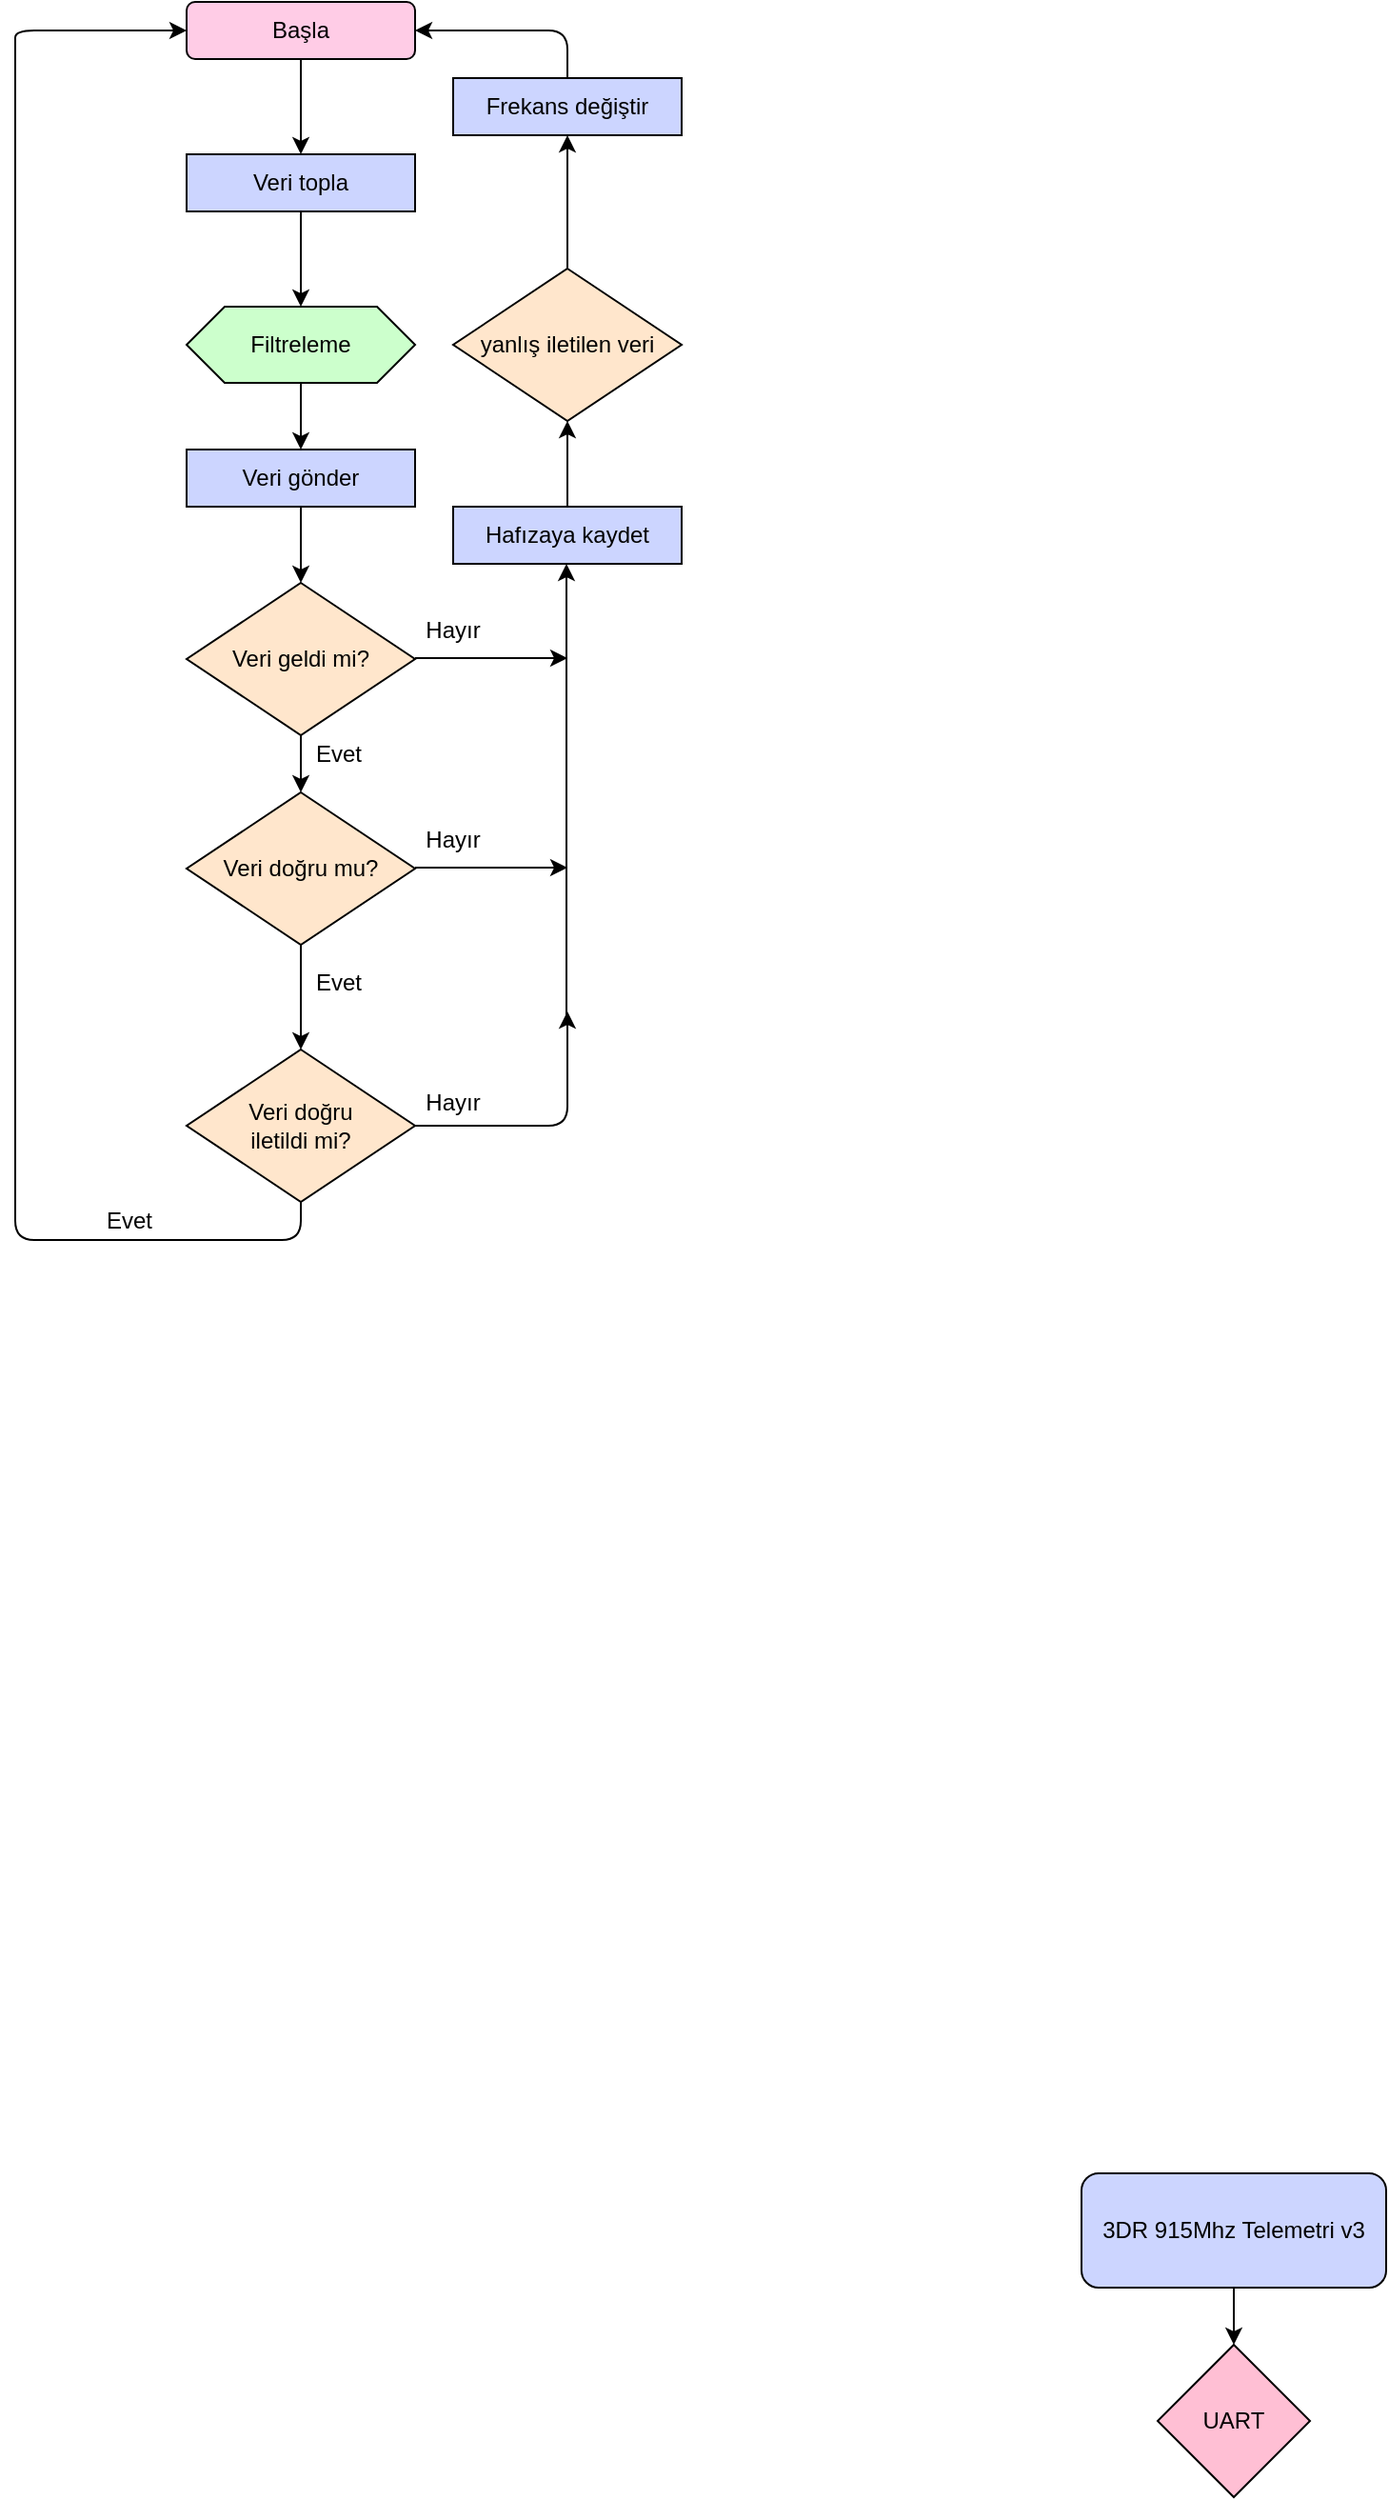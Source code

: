 <mxfile version="14.4.8" type="device"><diagram id="C5RBs43oDa-KdzZeNtuy" name="Page-1"><mxGraphModel dx="1138" dy="511" grid="1" gridSize="10" guides="1" tooltips="1" connect="1" arrows="1" fold="1" page="1" pageScale="1" pageWidth="827" pageHeight="1169" math="0" shadow="0"><root><mxCell id="WIyWlLk6GJQsqaUBKTNV-0"/><mxCell id="WIyWlLk6GJQsqaUBKTNV-1" parent="WIyWlLk6GJQsqaUBKTNV-0"/><mxCell id="wZ2CDDpiQcn9jKqneJkm-1" value="3DR 915Mhz Telemetri v3" style="rounded=1;whiteSpace=wrap;html=1;fillColor=#CCD5FF;" vertex="1" parent="WIyWlLk6GJQsqaUBKTNV-1"><mxGeometry x="660" y="1160" width="160" height="60" as="geometry"/></mxCell><mxCell id="wZ2CDDpiQcn9jKqneJkm-2" value="UART" style="rhombus;whiteSpace=wrap;html=1;fillColor=#FFBFD4;" vertex="1" parent="WIyWlLk6GJQsqaUBKTNV-1"><mxGeometry x="700" y="1250" width="80" height="80" as="geometry"/></mxCell><mxCell id="wZ2CDDpiQcn9jKqneJkm-3" value="" style="endArrow=classic;html=1;entryX=0.5;entryY=0;entryDx=0;entryDy=0;exitX=0.5;exitY=1;exitDx=0;exitDy=0;" edge="1" parent="WIyWlLk6GJQsqaUBKTNV-1" source="wZ2CDDpiQcn9jKqneJkm-1" target="wZ2CDDpiQcn9jKqneJkm-2"><mxGeometry width="50" height="50" relative="1" as="geometry"><mxPoint x="570" y="1320" as="sourcePoint"/><mxPoint x="620" y="1270" as="targetPoint"/></mxGeometry></mxCell><mxCell id="wZ2CDDpiQcn9jKqneJkm-425" value="Başla" style="rounded=1;whiteSpace=wrap;html=1;fillColor=#FFCCE6;" vertex="1" parent="WIyWlLk6GJQsqaUBKTNV-1"><mxGeometry x="190" y="20" width="120" height="30" as="geometry"/></mxCell><mxCell id="wZ2CDDpiQcn9jKqneJkm-426" value="Veri topla" style="rounded=0;whiteSpace=wrap;html=1;fillColor=#CCD5FF;" vertex="1" parent="WIyWlLk6GJQsqaUBKTNV-1"><mxGeometry x="190" y="100" width="120" height="30" as="geometry"/></mxCell><mxCell id="wZ2CDDpiQcn9jKqneJkm-427" value="Veri gönder" style="rounded=0;whiteSpace=wrap;html=1;fillColor=#CCD5FF;" vertex="1" parent="WIyWlLk6GJQsqaUBKTNV-1"><mxGeometry x="190" y="255" width="120" height="30" as="geometry"/></mxCell><mxCell id="wZ2CDDpiQcn9jKqneJkm-429" value="&lt;span&gt;Veri geldi mi?&lt;/span&gt;" style="rhombus;whiteSpace=wrap;html=1;fillColor=#FFE6CC;" vertex="1" parent="WIyWlLk6GJQsqaUBKTNV-1"><mxGeometry x="190" y="325" width="120" height="80" as="geometry"/></mxCell><mxCell id="wZ2CDDpiQcn9jKqneJkm-430" value="&lt;span&gt;Veri doğru mu?&lt;/span&gt;" style="rhombus;whiteSpace=wrap;html=1;fillColor=#FFE6CC;" vertex="1" parent="WIyWlLk6GJQsqaUBKTNV-1"><mxGeometry x="190" y="435" width="120" height="80" as="geometry"/></mxCell><mxCell id="wZ2CDDpiQcn9jKqneJkm-431" value="&lt;span&gt;Veri doğru &lt;br&gt;iletildi mi?&lt;/span&gt;" style="rhombus;whiteSpace=wrap;html=1;fillColor=#FFE6CC;" vertex="1" parent="WIyWlLk6GJQsqaUBKTNV-1"><mxGeometry x="190" y="570" width="120" height="80" as="geometry"/></mxCell><mxCell id="wZ2CDDpiQcn9jKqneJkm-432" value="" style="endArrow=classic;html=1;exitX=0.5;exitY=1;exitDx=0;exitDy=0;entryX=0.5;entryY=0;entryDx=0;entryDy=0;" edge="1" parent="WIyWlLk6GJQsqaUBKTNV-1" source="wZ2CDDpiQcn9jKqneJkm-425" target="wZ2CDDpiQcn9jKqneJkm-426"><mxGeometry width="50" height="50" relative="1" as="geometry"><mxPoint x="520" y="170" as="sourcePoint"/><mxPoint x="520" y="220" as="targetPoint"/><Array as="points"><mxPoint x="250" y="80"/></Array></mxGeometry></mxCell><mxCell id="wZ2CDDpiQcn9jKqneJkm-435" value="" style="endArrow=classic;html=1;entryX=0.5;entryY=0;entryDx=0;entryDy=0;" edge="1" parent="WIyWlLk6GJQsqaUBKTNV-1" target="wZ2CDDpiQcn9jKqneJkm-427"><mxGeometry width="50" height="50" relative="1" as="geometry"><mxPoint x="250" y="220" as="sourcePoint"/><mxPoint x="480" y="70" as="targetPoint"/><Array as="points"/></mxGeometry></mxCell><mxCell id="wZ2CDDpiQcn9jKqneJkm-436" value="" style="endArrow=classic;html=1;exitX=0.5;exitY=1;exitDx=0;exitDy=0;" edge="1" parent="WIyWlLk6GJQsqaUBKTNV-1" source="wZ2CDDpiQcn9jKqneJkm-427" target="wZ2CDDpiQcn9jKqneJkm-429"><mxGeometry width="50" height="50" relative="1" as="geometry"><mxPoint x="470" y="355" as="sourcePoint"/><mxPoint x="520" y="305" as="targetPoint"/></mxGeometry></mxCell><mxCell id="wZ2CDDpiQcn9jKqneJkm-437" value="" style="endArrow=classic;html=1;exitX=0.5;exitY=1;exitDx=0;exitDy=0;" edge="1" parent="WIyWlLk6GJQsqaUBKTNV-1" source="wZ2CDDpiQcn9jKqneJkm-429" target="wZ2CDDpiQcn9jKqneJkm-430"><mxGeometry width="50" height="50" relative="1" as="geometry"><mxPoint x="470" y="445" as="sourcePoint"/><mxPoint x="520" y="395" as="targetPoint"/></mxGeometry></mxCell><mxCell id="wZ2CDDpiQcn9jKqneJkm-438" value="" style="endArrow=classic;html=1;exitX=0.5;exitY=1;exitDx=0;exitDy=0;entryX=0.5;entryY=0;entryDx=0;entryDy=0;" edge="1" parent="WIyWlLk6GJQsqaUBKTNV-1" source="wZ2CDDpiQcn9jKqneJkm-430" target="wZ2CDDpiQcn9jKqneJkm-431"><mxGeometry width="50" height="50" relative="1" as="geometry"><mxPoint x="470" y="445" as="sourcePoint"/><mxPoint x="520" y="395" as="targetPoint"/></mxGeometry></mxCell><mxCell id="wZ2CDDpiQcn9jKqneJkm-439" value="" style="endArrow=classic;html=1;exitX=1;exitY=0.5;exitDx=0;exitDy=0;" edge="1" parent="WIyWlLk6GJQsqaUBKTNV-1" source="wZ2CDDpiQcn9jKqneJkm-431"><mxGeometry width="50" height="50" relative="1" as="geometry"><mxPoint x="374" y="575" as="sourcePoint"/><mxPoint x="390" y="550" as="targetPoint"/><Array as="points"><mxPoint x="390" y="610"/><mxPoint x="390" y="590"/><mxPoint x="390" y="575"/></Array></mxGeometry></mxCell><mxCell id="wZ2CDDpiQcn9jKqneJkm-440" value="" style="endArrow=classic;html=1;exitX=1;exitY=0.5;exitDx=0;exitDy=0;" edge="1" parent="WIyWlLk6GJQsqaUBKTNV-1"><mxGeometry width="50" height="50" relative="1" as="geometry"><mxPoint x="310" y="474.5" as="sourcePoint"/><mxPoint x="390" y="474.5" as="targetPoint"/></mxGeometry></mxCell><mxCell id="wZ2CDDpiQcn9jKqneJkm-441" value="" style="endArrow=classic;html=1;exitX=1;exitY=0.5;exitDx=0;exitDy=0;" edge="1" parent="WIyWlLk6GJQsqaUBKTNV-1"><mxGeometry width="50" height="50" relative="1" as="geometry"><mxPoint x="310" y="364.5" as="sourcePoint"/><mxPoint x="390" y="364.5" as="targetPoint"/></mxGeometry></mxCell><mxCell id="wZ2CDDpiQcn9jKqneJkm-442" value="Evet" style="text;html=1;strokeColor=none;fillColor=none;align=center;verticalAlign=middle;whiteSpace=wrap;rounded=0;" vertex="1" parent="WIyWlLk6GJQsqaUBKTNV-1"><mxGeometry x="250" y="405" width="40" height="20" as="geometry"/></mxCell><mxCell id="wZ2CDDpiQcn9jKqneJkm-443" value="Evet" style="text;html=1;strokeColor=none;fillColor=none;align=center;verticalAlign=middle;whiteSpace=wrap;rounded=0;" vertex="1" parent="WIyWlLk6GJQsqaUBKTNV-1"><mxGeometry x="250" y="525" width="40" height="20" as="geometry"/></mxCell><mxCell id="wZ2CDDpiQcn9jKqneJkm-444" value="" style="endArrow=classic;html=1;entryX=0;entryY=0.5;entryDx=0;entryDy=0;" edge="1" parent="WIyWlLk6GJQsqaUBKTNV-1" target="wZ2CDDpiQcn9jKqneJkm-425"><mxGeometry width="50" height="50" relative="1" as="geometry"><mxPoint x="250" y="650" as="sourcePoint"/><mxPoint x="110" y="20" as="targetPoint"/><Array as="points"><mxPoint x="250" y="650"/><mxPoint x="250" y="670"/><mxPoint x="190" y="670"/><mxPoint x="130" y="670"/><mxPoint x="100" y="670"/><mxPoint x="100" y="650"/><mxPoint x="100" y="640"/><mxPoint x="100" y="600"/><mxPoint x="100" y="310"/><mxPoint x="100" y="160"/><mxPoint x="100" y="100"/><mxPoint x="100" y="60"/><mxPoint x="100" y="50"/><mxPoint x="100" y="35"/><mxPoint x="150" y="35"/></Array></mxGeometry></mxCell><mxCell id="wZ2CDDpiQcn9jKqneJkm-445" value="Evet" style="text;html=1;strokeColor=none;fillColor=none;align=center;verticalAlign=middle;whiteSpace=wrap;rounded=0;" vertex="1" parent="WIyWlLk6GJQsqaUBKTNV-1"><mxGeometry x="140" y="650" width="40" height="20" as="geometry"/></mxCell><mxCell id="wZ2CDDpiQcn9jKqneJkm-446" value="Hayır" style="text;html=1;strokeColor=none;fillColor=none;align=center;verticalAlign=middle;whiteSpace=wrap;rounded=0;" vertex="1" parent="WIyWlLk6GJQsqaUBKTNV-1"><mxGeometry x="310" y="340" width="40" height="20" as="geometry"/></mxCell><mxCell id="wZ2CDDpiQcn9jKqneJkm-448" value="Hayır" style="text;html=1;strokeColor=none;fillColor=none;align=center;verticalAlign=middle;whiteSpace=wrap;rounded=0;" vertex="1" parent="WIyWlLk6GJQsqaUBKTNV-1"><mxGeometry x="310" y="450" width="40" height="20" as="geometry"/></mxCell><mxCell id="wZ2CDDpiQcn9jKqneJkm-449" value="Hayır" style="text;html=1;strokeColor=none;fillColor=none;align=center;verticalAlign=middle;whiteSpace=wrap;rounded=0;" vertex="1" parent="WIyWlLk6GJQsqaUBKTNV-1"><mxGeometry x="310" y="585" width="40" height="25" as="geometry"/></mxCell><mxCell id="wZ2CDDpiQcn9jKqneJkm-450" value="" style="endArrow=classic;html=1;" edge="1" parent="WIyWlLk6GJQsqaUBKTNV-1"><mxGeometry width="50" height="50" relative="1" as="geometry"><mxPoint x="389.5" y="555" as="sourcePoint"/><mxPoint x="389.5" y="315" as="targetPoint"/></mxGeometry></mxCell><mxCell id="wZ2CDDpiQcn9jKqneJkm-452" value="Hafızaya kaydet" style="rounded=0;whiteSpace=wrap;html=1;fillColor=#CCD5FF;" vertex="1" parent="WIyWlLk6GJQsqaUBKTNV-1"><mxGeometry x="330" y="285" width="120" height="30" as="geometry"/></mxCell><mxCell id="wZ2CDDpiQcn9jKqneJkm-453" value="" style="endArrow=classic;html=1;exitX=0.5;exitY=0;exitDx=0;exitDy=0;entryX=0.5;entryY=1;entryDx=0;entryDy=0;" edge="1" parent="WIyWlLk6GJQsqaUBKTNV-1" source="wZ2CDDpiQcn9jKqneJkm-452" target="wZ2CDDpiQcn9jKqneJkm-455"><mxGeometry width="50" height="50" relative="1" as="geometry"><mxPoint x="470" y="375" as="sourcePoint"/><mxPoint x="390" y="255" as="targetPoint"/></mxGeometry></mxCell><mxCell id="wZ2CDDpiQcn9jKqneJkm-455" value="yanlış iletilen veri" style="rhombus;whiteSpace=wrap;html=1;fillColor=#FFE6CC;" vertex="1" parent="WIyWlLk6GJQsqaUBKTNV-1"><mxGeometry x="330" y="160" width="120" height="80" as="geometry"/></mxCell><mxCell id="wZ2CDDpiQcn9jKqneJkm-458" value="Frekans değiştir" style="rounded=0;whiteSpace=wrap;html=1;fillColor=#CCD5FF;" vertex="1" parent="WIyWlLk6GJQsqaUBKTNV-1"><mxGeometry x="330" y="60" width="120" height="30" as="geometry"/></mxCell><mxCell id="wZ2CDDpiQcn9jKqneJkm-459" value="" style="endArrow=classic;html=1;entryX=0.5;entryY=1;entryDx=0;entryDy=0;exitX=0.5;exitY=0;exitDx=0;exitDy=0;" edge="1" parent="WIyWlLk6GJQsqaUBKTNV-1" source="wZ2CDDpiQcn9jKqneJkm-455" target="wZ2CDDpiQcn9jKqneJkm-458"><mxGeometry width="50" height="50" relative="1" as="geometry"><mxPoint x="470" y="275" as="sourcePoint"/><mxPoint x="520" y="225" as="targetPoint"/></mxGeometry></mxCell><mxCell id="wZ2CDDpiQcn9jKqneJkm-460" value="" style="endArrow=classic;html=1;exitX=0.5;exitY=0;exitDx=0;exitDy=0;entryX=1;entryY=0.5;entryDx=0;entryDy=0;" edge="1" parent="WIyWlLk6GJQsqaUBKTNV-1" source="wZ2CDDpiQcn9jKqneJkm-458" target="wZ2CDDpiQcn9jKqneJkm-425"><mxGeometry width="50" height="50" relative="1" as="geometry"><mxPoint x="470" y="275" as="sourcePoint"/><mxPoint x="310" y="110" as="targetPoint"/><Array as="points"><mxPoint x="390" y="35"/></Array></mxGeometry></mxCell><mxCell id="wZ2CDDpiQcn9jKqneJkm-461" value="Filtreleme" style="shape=hexagon;perimeter=hexagonPerimeter2;whiteSpace=wrap;html=1;fixedSize=1;fillColor=#CCFFCC;" vertex="1" parent="WIyWlLk6GJQsqaUBKTNV-1"><mxGeometry x="190" y="180" width="120" height="40" as="geometry"/></mxCell><mxCell id="wZ2CDDpiQcn9jKqneJkm-462" value="" style="endArrow=classic;html=1;exitX=0.5;exitY=1;exitDx=0;exitDy=0;entryX=0.5;entryY=0;entryDx=0;entryDy=0;" edge="1" parent="WIyWlLk6GJQsqaUBKTNV-1" source="wZ2CDDpiQcn9jKqneJkm-426" target="wZ2CDDpiQcn9jKqneJkm-461"><mxGeometry width="50" height="50" relative="1" as="geometry"><mxPoint x="470" y="270" as="sourcePoint"/><mxPoint x="520" y="220" as="targetPoint"/></mxGeometry></mxCell></root></mxGraphModel></diagram></mxfile>